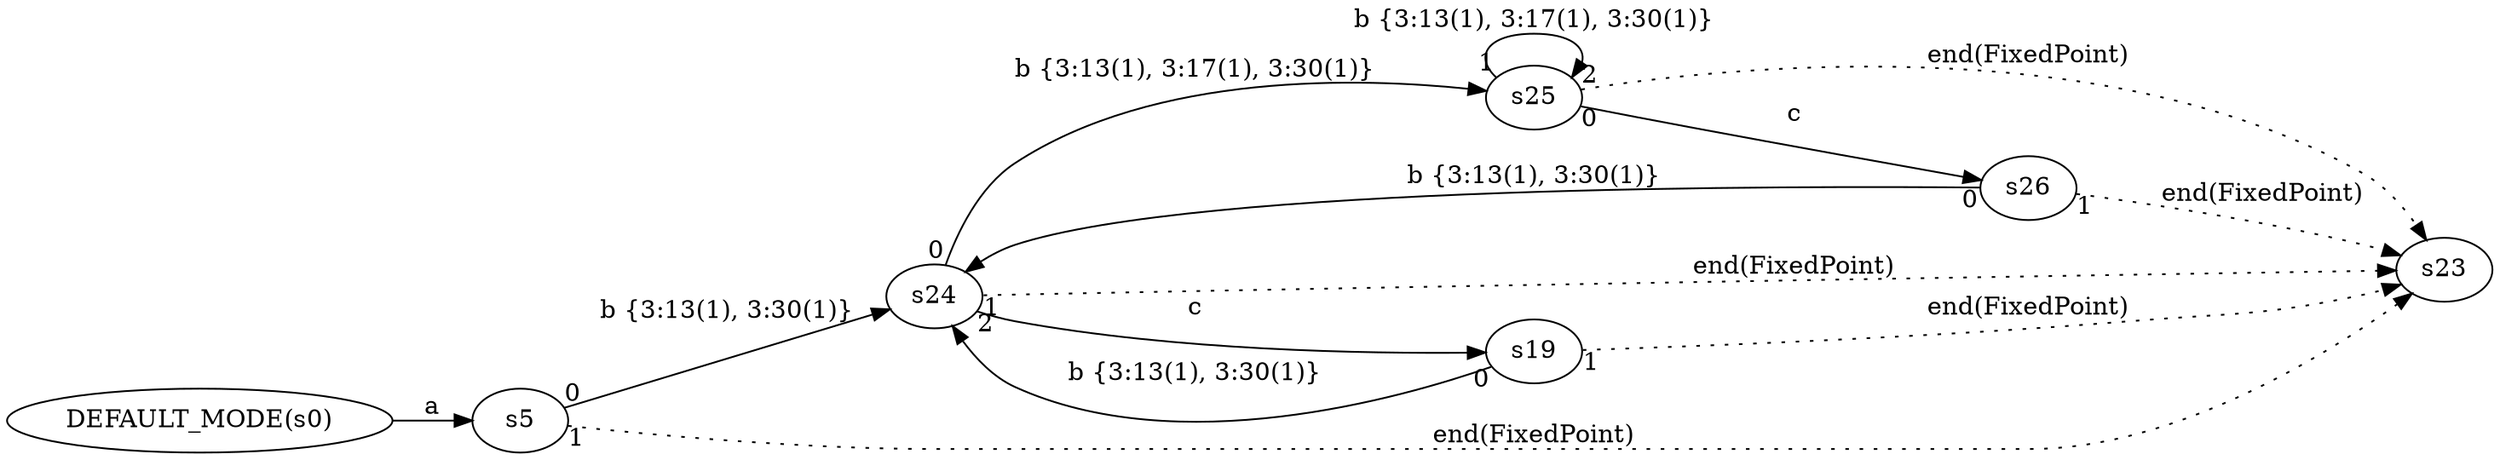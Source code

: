 digraph ATN {
  rankdir=LR;

  "DEFAULT_MODE(s0)" -> s5 [label=a]
  s5 -> s24 [label="b {3:13(1), 3:30(1)}" taillabel=0]
  s24 -> s25 [label="b {3:13(1), 3:17(1), 3:30(1)}" taillabel=0]
  s25 -> s26 [label=c taillabel=0]
  s26 -> s24 [label="b {3:13(1), 3:30(1)}" taillabel=0]
  s26 -> s23 [label="end(FixedPoint)" taillabel=1 style=dotted]
  s25 -> s25 [label="b {3:13(1), 3:17(1), 3:30(1)}" taillabel=1]
  s25 -> s23 [label="end(FixedPoint)" taillabel=2 style=dotted]
  s24 -> s23 [label="end(FixedPoint)" taillabel=1 style=dotted]
  s24 -> s19 [label=c taillabel=2]
  s19 -> s24 [label="b {3:13(1), 3:30(1)}" taillabel=0]
  s19 -> s23 [label="end(FixedPoint)" taillabel=1 style=dotted]
  s5 -> s23 [label="end(FixedPoint)" taillabel=1 style=dotted]
}